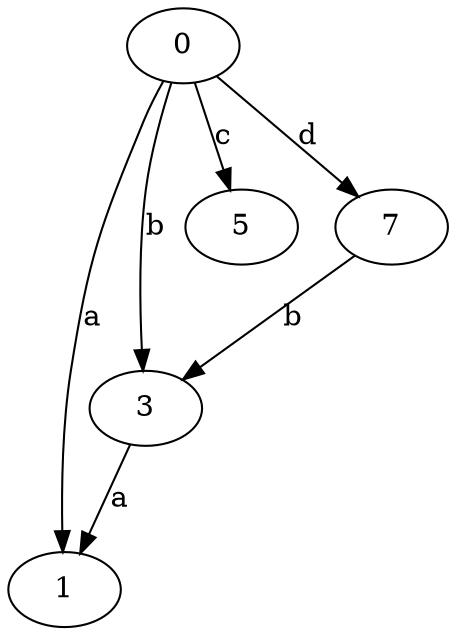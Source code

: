 strict digraph  {
0;
1;
3;
5;
7;
0 -> 1  [label=a];
0 -> 3  [label=b];
0 -> 5  [label=c];
0 -> 7  [label=d];
3 -> 1  [label=a];
7 -> 3  [label=b];
}
